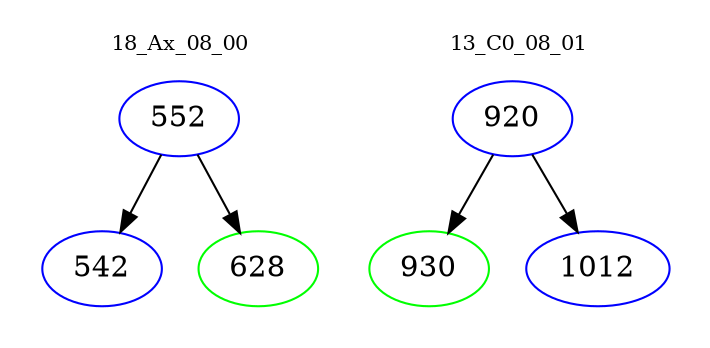 digraph{
subgraph cluster_0 {
color = white
label = "18_Ax_08_00";
fontsize=10;
T0_552 [label="552", color="blue"]
T0_552 -> T0_542 [color="black"]
T0_542 [label="542", color="blue"]
T0_552 -> T0_628 [color="black"]
T0_628 [label="628", color="green"]
}
subgraph cluster_1 {
color = white
label = "13_C0_08_01";
fontsize=10;
T1_920 [label="920", color="blue"]
T1_920 -> T1_930 [color="black"]
T1_930 [label="930", color="green"]
T1_920 -> T1_1012 [color="black"]
T1_1012 [label="1012", color="blue"]
}
}
